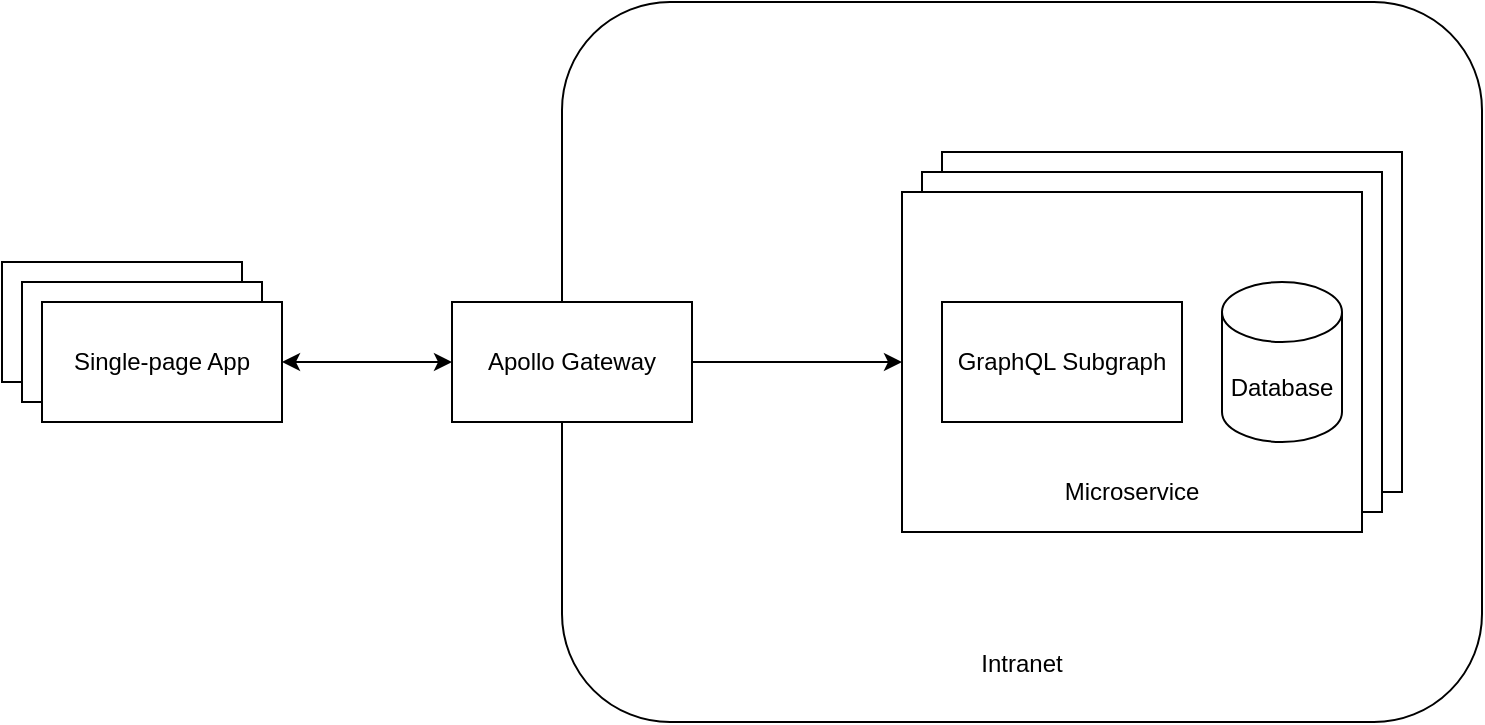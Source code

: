 <mxfile version="15.8.6" type="google"><diagram id="50L1Tn0MzHPT5Wp6BgLx" name="Page-1"><mxGraphModel dx="782" dy="436" grid="1" gridSize="10" guides="1" tooltips="1" connect="1" arrows="1" fold="1" page="1" pageScale="1" pageWidth="850" pageHeight="1100" math="0" shadow="0"><root><mxCell id="0"/><mxCell id="1" parent="0"/><mxCell id="pyZZORXl3dEoYEi1LUjI-6" value="&lt;br&gt;&lt;br&gt;&lt;br&gt;&lt;br&gt;&lt;br&gt;&lt;br&gt;&lt;br&gt;&lt;br&gt;&lt;br&gt;&lt;br&gt;&lt;br&gt;&lt;br&gt;&lt;br&gt;&lt;br&gt;&lt;br&gt;&lt;br&gt;&lt;br&gt;&lt;br&gt;&lt;br&gt;&lt;br&gt;&lt;br&gt;Intranet" style="rounded=1;whiteSpace=wrap;html=1;" parent="1" vertex="1"><mxGeometry x="360" y="50" width="460" height="360" as="geometry"/></mxCell><mxCell id="wKGU_MrefETJnNZvhA-I-9" value="" style="rounded=0;whiteSpace=wrap;html=1;" vertex="1" parent="1"><mxGeometry x="550" y="125" width="230" height="170" as="geometry"/></mxCell><mxCell id="wKGU_MrefETJnNZvhA-I-8" value="" style="rounded=0;whiteSpace=wrap;html=1;" vertex="1" parent="1"><mxGeometry x="540" y="135" width="230" height="170" as="geometry"/></mxCell><mxCell id="pyZZORXl3dEoYEi1LUjI-2" value="" style="rounded=0;whiteSpace=wrap;html=1;" parent="1" vertex="1"><mxGeometry x="80" y="180" width="120" height="60" as="geometry"/></mxCell><mxCell id="pyZZORXl3dEoYEi1LUjI-3" value="" style="rounded=0;whiteSpace=wrap;html=1;" parent="1" vertex="1"><mxGeometry x="90" y="190" width="120" height="60" as="geometry"/></mxCell><mxCell id="pyZZORXl3dEoYEi1LUjI-8" value="" style="edgeStyle=orthogonalEdgeStyle;rounded=0;orthogonalLoop=1;jettySize=auto;html=1;startArrow=classic;startFill=1;" parent="1" source="pyZZORXl3dEoYEi1LUjI-4" target="pyZZORXl3dEoYEi1LUjI-7" edge="1"><mxGeometry relative="1" as="geometry"/></mxCell><mxCell id="pyZZORXl3dEoYEi1LUjI-4" value="Single-page App" style="rounded=0;whiteSpace=wrap;html=1;" parent="1" vertex="1"><mxGeometry x="100" y="200" width="120" height="60" as="geometry"/></mxCell><mxCell id="wKGU_MrefETJnNZvhA-I-5" style="edgeStyle=orthogonalEdgeStyle;rounded=0;orthogonalLoop=1;jettySize=auto;html=1;entryX=0;entryY=0.5;entryDx=0;entryDy=0;" edge="1" parent="1" source="pyZZORXl3dEoYEi1LUjI-7" target="wKGU_MrefETJnNZvhA-I-2"><mxGeometry relative="1" as="geometry"/></mxCell><mxCell id="pyZZORXl3dEoYEi1LUjI-7" value="Apollo Gateway" style="rounded=0;whiteSpace=wrap;html=1;" parent="1" vertex="1"><mxGeometry x="305" y="200" width="120" height="60" as="geometry"/></mxCell><mxCell id="wKGU_MrefETJnNZvhA-I-2" value="&lt;br&gt;&lt;br&gt;&lt;br&gt;&lt;br&gt;&lt;br&gt;&lt;br&gt;&lt;br&gt;&lt;br&gt;&lt;br&gt;Microservice" style="rounded=0;whiteSpace=wrap;html=1;" vertex="1" parent="1"><mxGeometry x="530" y="145" width="230" height="170" as="geometry"/></mxCell><mxCell id="wKGU_MrefETJnNZvhA-I-3" value="Database" style="shape=cylinder3;whiteSpace=wrap;html=1;boundedLbl=1;backgroundOutline=1;size=15;" vertex="1" parent="1"><mxGeometry x="690" y="190" width="60" height="80" as="geometry"/></mxCell><mxCell id="wKGU_MrefETJnNZvhA-I-4" value="GraphQL Subgraph" style="rounded=0;whiteSpace=wrap;html=1;" vertex="1" parent="1"><mxGeometry x="550" y="200" width="120" height="60" as="geometry"/></mxCell></root></mxGraphModel></diagram></mxfile>
